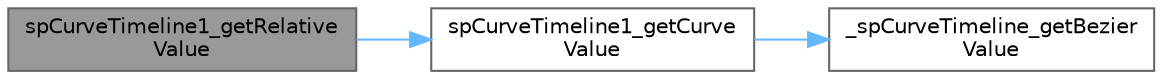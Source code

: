 digraph "spCurveTimeline1_getRelativeValue"
{
 // LATEX_PDF_SIZE
  bgcolor="transparent";
  edge [fontname=Helvetica,fontsize=10,labelfontname=Helvetica,labelfontsize=10];
  node [fontname=Helvetica,fontsize=10,shape=box,height=0.2,width=0.4];
  rankdir="LR";
  Node1 [id="Node000001",label="spCurveTimeline1_getRelative\lValue",height=0.2,width=0.4,color="gray40", fillcolor="grey60", style="filled", fontcolor="black",tooltip=" "];
  Node1 -> Node2 [id="edge3_Node000001_Node000002",color="steelblue1",style="solid",tooltip=" "];
  Node2 [id="Node000002",label="spCurveTimeline1_getCurve\lValue",height=0.2,width=0.4,color="grey40", fillcolor="white", style="filled",URL="$_animation_8c.html#a4e4a14b27ebe53c22db8245b743cfa73",tooltip=" "];
  Node2 -> Node3 [id="edge4_Node000002_Node000003",color="steelblue1",style="solid",tooltip=" "];
  Node3 [id="Node000003",label="_spCurveTimeline_getBezier\lValue",height=0.2,width=0.4,color="grey40", fillcolor="white", style="filled",URL="$_animation_8c.html#af033f0bcbb454d240222964ff215b6a8",tooltip=" "];
}
